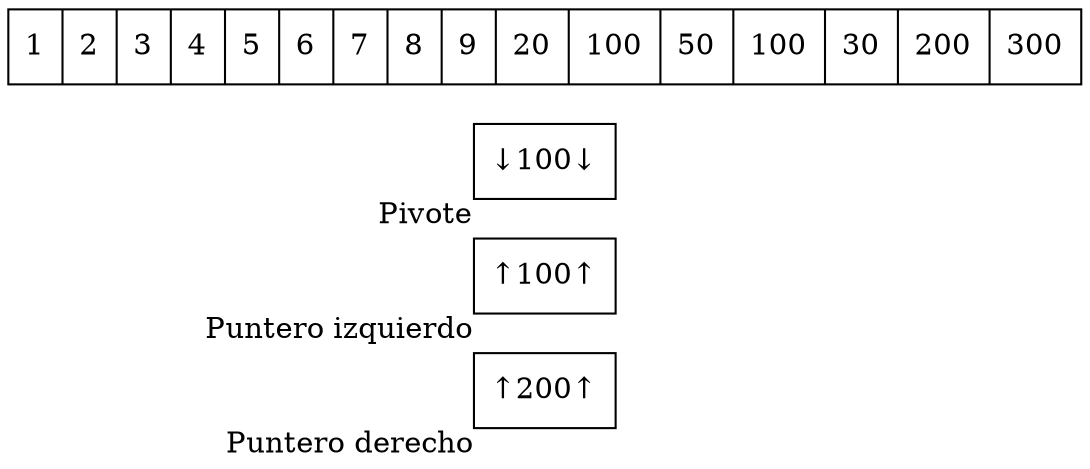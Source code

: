 digraph G{ node [shape = record ];
 rankdir=LR;puntDer[label="↑200↑" xlabel="Puntero derecho" pos = "12,0!"]
puntIzq[label="↑100↑" xlabel="Puntero izquierdo" pos = "8,0!"]
pivote[label="↓100↓" xlabel ="Pivote" pos = "10,2!"]
X[label="{ 1|2|3|4|5|6|7|8|9|20|100|50|100|30|200|300}" pos = "10,1!" ]}
